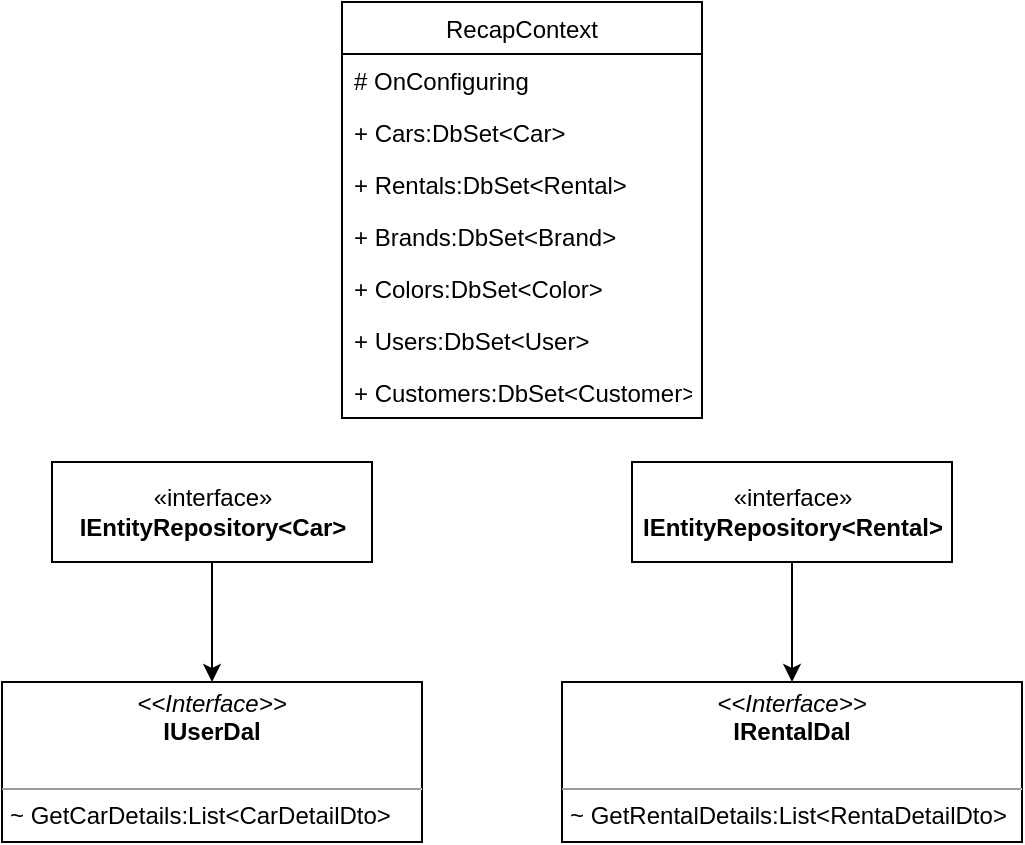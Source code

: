 <mxfile version="15.2.9" type="github">
  <diagram name="Page-1" id="c4acf3e9-155e-7222-9cf6-157b1a14988f">
    <mxGraphModel dx="1038" dy="539" grid="1" gridSize="10" guides="1" tooltips="1" connect="1" arrows="1" fold="1" page="1" pageScale="1" pageWidth="850" pageHeight="1100" background="none" math="0" shadow="0">
      <root>
        <mxCell id="0" />
        <mxCell id="1" parent="0" />
        <mxCell id="gOFwVCeouQpmuvz-VUP3-1" value="&lt;p style=&quot;margin: 0px ; margin-top: 4px ; text-align: center&quot;&gt;&lt;i&gt;&amp;lt;&amp;lt;Interface&amp;gt;&amp;gt;&lt;/i&gt;&lt;br&gt;&lt;b&gt;IUserDal&lt;/b&gt;&lt;/p&gt;&lt;br&gt;&lt;hr size=&quot;1&quot;&gt;&lt;p style=&quot;margin: 0px ; margin-left: 4px&quot;&gt;~ GetCarDetails:List&amp;lt;CarDetailDto&amp;gt;&lt;br&gt;&lt;/p&gt;" style="verticalAlign=top;align=left;overflow=fill;fontSize=12;fontFamily=Helvetica;html=1;" vertex="1" parent="1">
          <mxGeometry x="40" y="360" width="210" height="80" as="geometry" />
        </mxCell>
        <mxCell id="gOFwVCeouQpmuvz-VUP3-6" value="&lt;p style=&quot;margin: 0px ; margin-top: 4px ; text-align: center&quot;&gt;&lt;i&gt;&amp;lt;&amp;lt;Interface&amp;gt;&amp;gt;&lt;/i&gt;&lt;br&gt;&lt;b&gt;IRentalDal&lt;/b&gt;&lt;/p&gt;&lt;br&gt;&lt;hr size=&quot;1&quot;&gt;&lt;p style=&quot;margin: 0px ; margin-left: 4px&quot;&gt;~ GetRentalDetails:List&amp;lt;RentaDetailDto&amp;gt;&lt;br&gt;&lt;/p&gt;" style="verticalAlign=top;align=left;overflow=fill;fontSize=12;fontFamily=Helvetica;html=1;" vertex="1" parent="1">
          <mxGeometry x="320" y="360" width="230" height="80" as="geometry" />
        </mxCell>
        <mxCell id="gOFwVCeouQpmuvz-VUP3-3" value="" style="edgeStyle=orthogonalEdgeStyle;rounded=0;orthogonalLoop=1;jettySize=auto;html=1;" edge="1" parent="1" source="gOFwVCeouQpmuvz-VUP3-2" target="gOFwVCeouQpmuvz-VUP3-1">
          <mxGeometry relative="1" as="geometry" />
        </mxCell>
        <mxCell id="gOFwVCeouQpmuvz-VUP3-7" value="" style="edgeStyle=orthogonalEdgeStyle;rounded=0;orthogonalLoop=1;jettySize=auto;html=1;" edge="1" source="gOFwVCeouQpmuvz-VUP3-8" target="gOFwVCeouQpmuvz-VUP3-6" parent="1">
          <mxGeometry relative="1" as="geometry" />
        </mxCell>
        <mxCell id="gOFwVCeouQpmuvz-VUP3-2" value="«interface»&lt;br&gt;&lt;b&gt;IEntityRepository&amp;lt;Car&amp;gt;&lt;/b&gt;" style="html=1;" vertex="1" parent="1">
          <mxGeometry x="65" y="250" width="160" height="50" as="geometry" />
        </mxCell>
        <mxCell id="gOFwVCeouQpmuvz-VUP3-8" value="«interface»&lt;br&gt;&lt;b&gt;IEntityRepository&amp;lt;Rental&amp;gt;&lt;/b&gt;" style="html=1;" vertex="1" parent="1">
          <mxGeometry x="355" y="250" width="160" height="50" as="geometry" />
        </mxCell>
        <mxCell id="gOFwVCeouQpmuvz-VUP3-9" value="RecapContext" style="swimlane;fontStyle=0;childLayout=stackLayout;horizontal=1;startSize=26;fillColor=none;horizontalStack=0;resizeParent=1;resizeParentMax=0;resizeLast=0;collapsible=1;marginBottom=0;" vertex="1" parent="1">
          <mxGeometry x="210" y="20" width="180" height="208" as="geometry" />
        </mxCell>
        <mxCell id="gOFwVCeouQpmuvz-VUP3-10" value="# OnConfiguring" style="text;strokeColor=none;fillColor=none;align=left;verticalAlign=top;spacingLeft=4;spacingRight=4;overflow=hidden;rotatable=0;points=[[0,0.5],[1,0.5]];portConstraint=eastwest;" vertex="1" parent="gOFwVCeouQpmuvz-VUP3-9">
          <mxGeometry y="26" width="180" height="26" as="geometry" />
        </mxCell>
        <mxCell id="gOFwVCeouQpmuvz-VUP3-11" value="+ Cars:DbSet&lt;Car&gt;" style="text;strokeColor=none;fillColor=none;align=left;verticalAlign=top;spacingLeft=4;spacingRight=4;overflow=hidden;rotatable=0;points=[[0,0.5],[1,0.5]];portConstraint=eastwest;" vertex="1" parent="gOFwVCeouQpmuvz-VUP3-9">
          <mxGeometry y="52" width="180" height="26" as="geometry" />
        </mxCell>
        <mxCell id="gOFwVCeouQpmuvz-VUP3-13" value="+ Rentals:DbSet&lt;Rental&gt;" style="text;strokeColor=none;fillColor=none;align=left;verticalAlign=top;spacingLeft=4;spacingRight=4;overflow=hidden;rotatable=0;points=[[0,0.5],[1,0.5]];portConstraint=eastwest;" vertex="1" parent="gOFwVCeouQpmuvz-VUP3-9">
          <mxGeometry y="78" width="180" height="26" as="geometry" />
        </mxCell>
        <mxCell id="gOFwVCeouQpmuvz-VUP3-14" value="+ Brands:DbSet&lt;Brand&gt;" style="text;strokeColor=none;fillColor=none;align=left;verticalAlign=top;spacingLeft=4;spacingRight=4;overflow=hidden;rotatable=0;points=[[0,0.5],[1,0.5]];portConstraint=eastwest;" vertex="1" parent="gOFwVCeouQpmuvz-VUP3-9">
          <mxGeometry y="104" width="180" height="26" as="geometry" />
        </mxCell>
        <mxCell id="gOFwVCeouQpmuvz-VUP3-15" value="+ Colors:DbSet&lt;Color&gt;" style="text;strokeColor=none;fillColor=none;align=left;verticalAlign=top;spacingLeft=4;spacingRight=4;overflow=hidden;rotatable=0;points=[[0,0.5],[1,0.5]];portConstraint=eastwest;" vertex="1" parent="gOFwVCeouQpmuvz-VUP3-9">
          <mxGeometry y="130" width="180" height="26" as="geometry" />
        </mxCell>
        <mxCell id="gOFwVCeouQpmuvz-VUP3-16" value="+ Users:DbSet&lt;User&gt;" style="text;strokeColor=none;fillColor=none;align=left;verticalAlign=top;spacingLeft=4;spacingRight=4;overflow=hidden;rotatable=0;points=[[0,0.5],[1,0.5]];portConstraint=eastwest;" vertex="1" parent="gOFwVCeouQpmuvz-VUP3-9">
          <mxGeometry y="156" width="180" height="26" as="geometry" />
        </mxCell>
        <mxCell id="gOFwVCeouQpmuvz-VUP3-17" value="+ Customers:DbSet&lt;Customer&gt;" style="text;strokeColor=none;fillColor=none;align=left;verticalAlign=top;spacingLeft=4;spacingRight=4;overflow=hidden;rotatable=0;points=[[0,0.5],[1,0.5]];portConstraint=eastwest;" vertex="1" parent="gOFwVCeouQpmuvz-VUP3-9">
          <mxGeometry y="182" width="180" height="26" as="geometry" />
        </mxCell>
      </root>
    </mxGraphModel>
  </diagram>
</mxfile>
